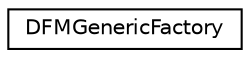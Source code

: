digraph "类继承关系图"
{
  edge [fontname="Helvetica",fontsize="10",labelfontname="Helvetica",labelfontsize="10"];
  node [fontname="Helvetica",fontsize="10",shape=record];
  rankdir="LR";
  Node0 [label="DFMGenericFactory",height=0.2,width=0.4,color="black", fillcolor="white", style="filled",URL="$class_d_f_m_generic_factory.html"];
}
